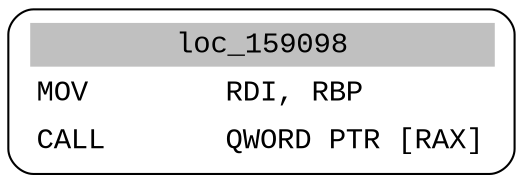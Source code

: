 digraph asm_graph {
1941 [
shape="Mrecord" fontname="Courier New"label =<<table border="0" cellborder="0" cellpadding="3"><tr><td align="center" colspan="2" bgcolor="grey">loc_159098</td></tr><tr><td align="left">MOV        RDI, RBP</td></tr><tr><td align="left">CALL       QWORD PTR [RAX]</td></tr></table>> ];
}